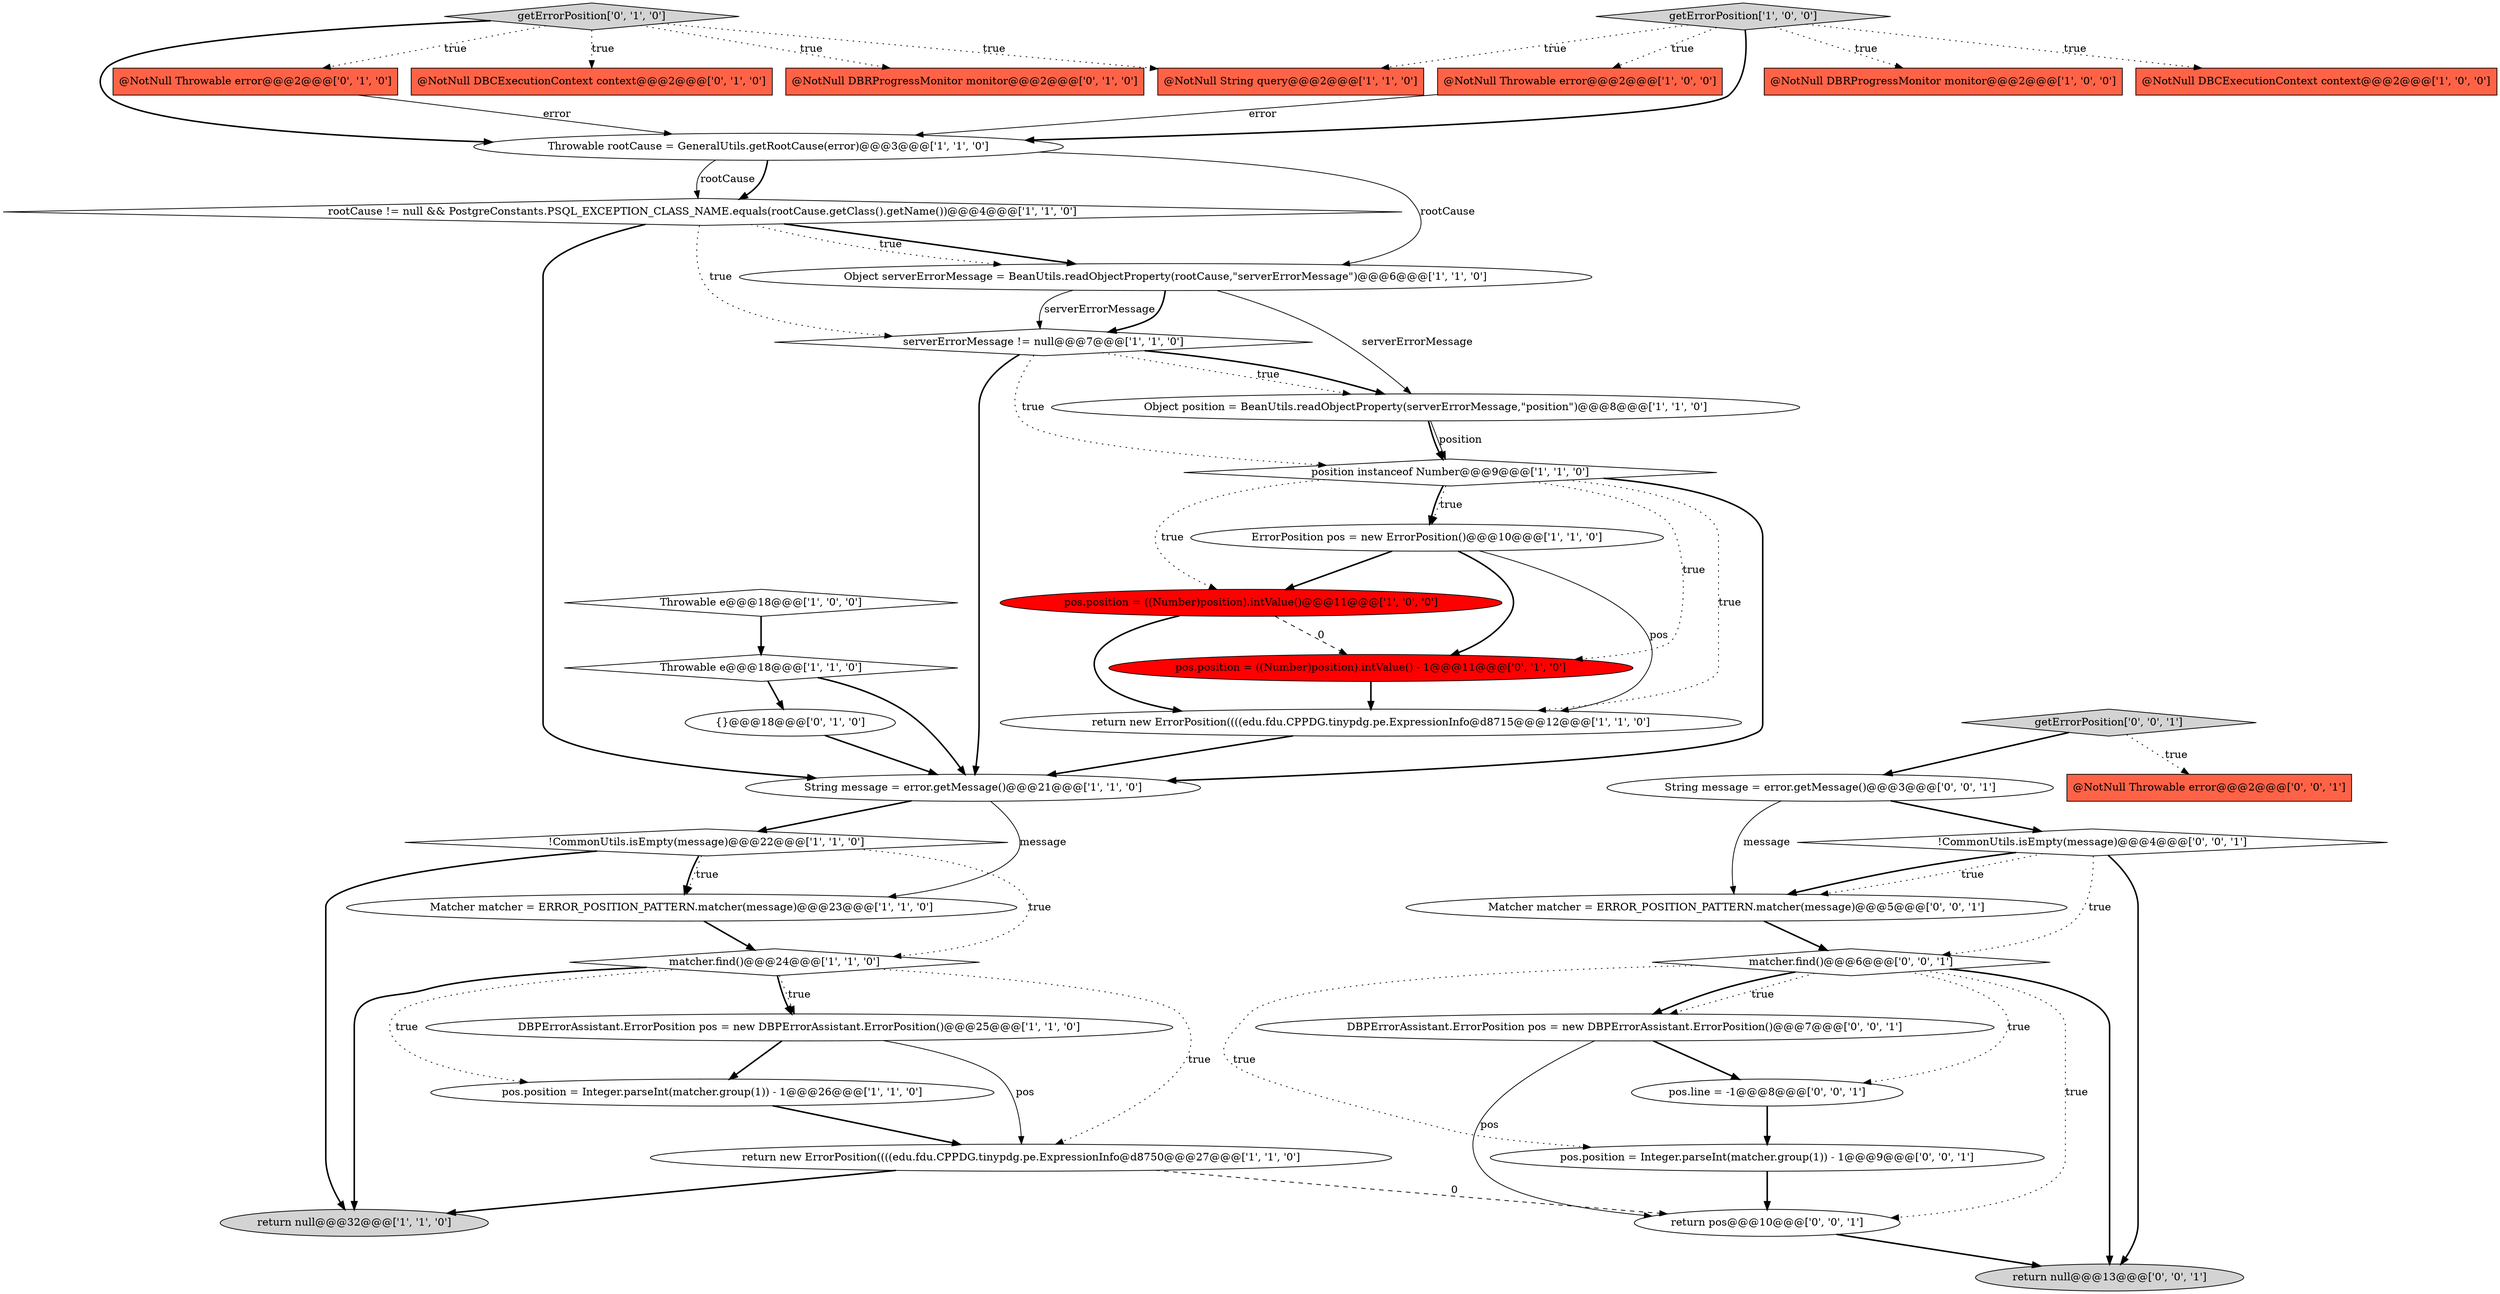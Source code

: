 digraph {
2 [style = filled, label = "String message = error.getMessage()@@@21@@@['1', '1', '0']", fillcolor = white, shape = ellipse image = "AAA0AAABBB1BBB"];
29 [style = filled, label = "getErrorPosition['0', '1', '0']", fillcolor = lightgray, shape = diamond image = "AAA0AAABBB2BBB"];
0 [style = filled, label = "@NotNull DBRProgressMonitor monitor@@@2@@@['1', '0', '0']", fillcolor = tomato, shape = box image = "AAA0AAABBB1BBB"];
24 [style = filled, label = "@NotNull DBCExecutionContext context@@@2@@@['0', '1', '0']", fillcolor = tomato, shape = box image = "AAA0AAABBB2BBB"];
6 [style = filled, label = "return new ErrorPosition((((edu.fdu.CPPDG.tinypdg.pe.ExpressionInfo@d8750@@@27@@@['1', '1', '0']", fillcolor = white, shape = ellipse image = "AAA0AAABBB1BBB"];
4 [style = filled, label = "DBPErrorAssistant.ErrorPosition pos = new DBPErrorAssistant.ErrorPosition()@@@25@@@['1', '1', '0']", fillcolor = white, shape = ellipse image = "AAA0AAABBB1BBB"];
21 [style = filled, label = "matcher.find()@@@24@@@['1', '1', '0']", fillcolor = white, shape = diamond image = "AAA0AAABBB1BBB"];
36 [style = filled, label = "return pos@@@10@@@['0', '0', '1']", fillcolor = white, shape = ellipse image = "AAA0AAABBB3BBB"];
37 [style = filled, label = "return null@@@13@@@['0', '0', '1']", fillcolor = lightgray, shape = ellipse image = "AAA0AAABBB3BBB"];
40 [style = filled, label = "matcher.find()@@@6@@@['0', '0', '1']", fillcolor = white, shape = diamond image = "AAA0AAABBB3BBB"];
34 [style = filled, label = "DBPErrorAssistant.ErrorPosition pos = new DBPErrorAssistant.ErrorPosition()@@@7@@@['0', '0', '1']", fillcolor = white, shape = ellipse image = "AAA0AAABBB3BBB"];
39 [style = filled, label = "Matcher matcher = ERROR_POSITION_PATTERN.matcher(message)@@@5@@@['0', '0', '1']", fillcolor = white, shape = ellipse image = "AAA0AAABBB3BBB"];
22 [style = filled, label = "@NotNull String query@@@2@@@['1', '1', '0']", fillcolor = tomato, shape = box image = "AAA0AAABBB1BBB"];
14 [style = filled, label = "pos.position = ((Number)position).intValue()@@@11@@@['1', '0', '0']", fillcolor = red, shape = ellipse image = "AAA1AAABBB1BBB"];
20 [style = filled, label = "Object serverErrorMessage = BeanUtils.readObjectProperty(rootCause,\"serverErrorMessage\")@@@6@@@['1', '1', '0']", fillcolor = white, shape = ellipse image = "AAA0AAABBB1BBB"];
33 [style = filled, label = "pos.line = -1@@@8@@@['0', '0', '1']", fillcolor = white, shape = ellipse image = "AAA0AAABBB3BBB"];
8 [style = filled, label = "ErrorPosition pos = new ErrorPosition()@@@10@@@['1', '1', '0']", fillcolor = white, shape = ellipse image = "AAA0AAABBB1BBB"];
3 [style = filled, label = "Throwable e@@@18@@@['1', '0', '0']", fillcolor = white, shape = diamond image = "AAA0AAABBB1BBB"];
16 [style = filled, label = "@NotNull Throwable error@@@2@@@['1', '0', '0']", fillcolor = tomato, shape = box image = "AAA0AAABBB1BBB"];
10 [style = filled, label = "Matcher matcher = ERROR_POSITION_PATTERN.matcher(message)@@@23@@@['1', '1', '0']", fillcolor = white, shape = ellipse image = "AAA0AAABBB1BBB"];
17 [style = filled, label = "Object position = BeanUtils.readObjectProperty(serverErrorMessage,\"position\")@@@8@@@['1', '1', '0']", fillcolor = white, shape = ellipse image = "AAA0AAABBB1BBB"];
13 [style = filled, label = "@NotNull DBCExecutionContext context@@@2@@@['1', '0', '0']", fillcolor = tomato, shape = box image = "AAA0AAABBB1BBB"];
12 [style = filled, label = "serverErrorMessage != null@@@7@@@['1', '1', '0']", fillcolor = white, shape = diamond image = "AAA0AAABBB1BBB"];
18 [style = filled, label = "pos.position = Integer.parseInt(matcher.group(1)) - 1@@@26@@@['1', '1', '0']", fillcolor = white, shape = ellipse image = "AAA0AAABBB1BBB"];
30 [style = filled, label = "@NotNull Throwable error@@@2@@@['0', '0', '1']", fillcolor = tomato, shape = box image = "AAA0AAABBB3BBB"];
5 [style = filled, label = "!CommonUtils.isEmpty(message)@@@22@@@['1', '1', '0']", fillcolor = white, shape = diamond image = "AAA0AAABBB1BBB"];
11 [style = filled, label = "rootCause != null && PostgreConstants.PSQL_EXCEPTION_CLASS_NAME.equals(rootCause.getClass().getName())@@@4@@@['1', '1', '0']", fillcolor = white, shape = diamond image = "AAA0AAABBB1BBB"];
15 [style = filled, label = "getErrorPosition['1', '0', '0']", fillcolor = lightgray, shape = diamond image = "AAA0AAABBB1BBB"];
1 [style = filled, label = "return new ErrorPosition((((edu.fdu.CPPDG.tinypdg.pe.ExpressionInfo@d8715@@@12@@@['1', '1', '0']", fillcolor = white, shape = ellipse image = "AAA0AAABBB1BBB"];
35 [style = filled, label = "getErrorPosition['0', '0', '1']", fillcolor = lightgray, shape = diamond image = "AAA0AAABBB3BBB"];
25 [style = filled, label = "{}@@@18@@@['0', '1', '0']", fillcolor = white, shape = ellipse image = "AAA0AAABBB2BBB"];
31 [style = filled, label = "String message = error.getMessage()@@@3@@@['0', '0', '1']", fillcolor = white, shape = ellipse image = "AAA0AAABBB3BBB"];
23 [style = filled, label = "return null@@@32@@@['1', '1', '0']", fillcolor = lightgray, shape = ellipse image = "AAA0AAABBB1BBB"];
38 [style = filled, label = "pos.position = Integer.parseInt(matcher.group(1)) - 1@@@9@@@['0', '0', '1']", fillcolor = white, shape = ellipse image = "AAA0AAABBB3BBB"];
26 [style = filled, label = "@NotNull DBRProgressMonitor monitor@@@2@@@['0', '1', '0']", fillcolor = tomato, shape = box image = "AAA0AAABBB2BBB"];
9 [style = filled, label = "Throwable e@@@18@@@['1', '1', '0']", fillcolor = white, shape = diamond image = "AAA0AAABBB1BBB"];
7 [style = filled, label = "Throwable rootCause = GeneralUtils.getRootCause(error)@@@3@@@['1', '1', '0']", fillcolor = white, shape = ellipse image = "AAA0AAABBB1BBB"];
28 [style = filled, label = "@NotNull Throwable error@@@2@@@['0', '1', '0']", fillcolor = tomato, shape = box image = "AAA0AAABBB2BBB"];
27 [style = filled, label = "pos.position = ((Number)position).intValue() - 1@@@11@@@['0', '1', '0']", fillcolor = red, shape = ellipse image = "AAA1AAABBB2BBB"];
32 [style = filled, label = "!CommonUtils.isEmpty(message)@@@4@@@['0', '0', '1']", fillcolor = white, shape = diamond image = "AAA0AAABBB3BBB"];
19 [style = filled, label = "position instanceof Number@@@9@@@['1', '1', '0']", fillcolor = white, shape = diamond image = "AAA0AAABBB1BBB"];
7->20 [style = solid, label="rootCause"];
11->20 [style = bold, label=""];
5->10 [style = bold, label=""];
35->31 [style = bold, label=""];
12->17 [style = dotted, label="true"];
19->14 [style = dotted, label="true"];
28->7 [style = solid, label="error"];
7->11 [style = bold, label=""];
27->1 [style = bold, label=""];
19->1 [style = dotted, label="true"];
32->37 [style = bold, label=""];
40->34 [style = dotted, label="true"];
15->7 [style = bold, label=""];
40->33 [style = dotted, label="true"];
5->23 [style = bold, label=""];
32->39 [style = dotted, label="true"];
4->6 [style = solid, label="pos"];
9->2 [style = bold, label=""];
21->18 [style = dotted, label="true"];
17->19 [style = solid, label="position"];
20->17 [style = solid, label="serverErrorMessage"];
6->23 [style = bold, label=""];
31->32 [style = bold, label=""];
5->10 [style = dotted, label="true"];
11->12 [style = dotted, label="true"];
12->17 [style = bold, label=""];
34->33 [style = bold, label=""];
8->14 [style = bold, label=""];
20->12 [style = solid, label="serverErrorMessage"];
38->36 [style = bold, label=""];
15->22 [style = dotted, label="true"];
4->18 [style = bold, label=""];
19->27 [style = dotted, label="true"];
40->38 [style = dotted, label="true"];
19->2 [style = bold, label=""];
10->21 [style = bold, label=""];
40->34 [style = bold, label=""];
32->40 [style = dotted, label="true"];
15->16 [style = dotted, label="true"];
40->36 [style = dotted, label="true"];
14->27 [style = dashed, label="0"];
15->0 [style = dotted, label="true"];
29->26 [style = dotted, label="true"];
34->36 [style = solid, label="pos"];
21->4 [style = dotted, label="true"];
17->19 [style = bold, label=""];
11->2 [style = bold, label=""];
19->8 [style = bold, label=""];
14->1 [style = bold, label=""];
25->2 [style = bold, label=""];
19->8 [style = dotted, label="true"];
21->6 [style = dotted, label="true"];
15->13 [style = dotted, label="true"];
35->30 [style = dotted, label="true"];
3->9 [style = bold, label=""];
29->22 [style = dotted, label="true"];
11->20 [style = dotted, label="true"];
12->2 [style = bold, label=""];
29->28 [style = dotted, label="true"];
7->11 [style = solid, label="rootCause"];
18->6 [style = bold, label=""];
12->19 [style = dotted, label="true"];
39->40 [style = bold, label=""];
6->36 [style = dashed, label="0"];
9->25 [style = bold, label=""];
20->12 [style = bold, label=""];
16->7 [style = solid, label="error"];
29->7 [style = bold, label=""];
2->10 [style = solid, label="message"];
33->38 [style = bold, label=""];
5->21 [style = dotted, label="true"];
32->39 [style = bold, label=""];
1->2 [style = bold, label=""];
36->37 [style = bold, label=""];
8->1 [style = solid, label="pos"];
31->39 [style = solid, label="message"];
8->27 [style = bold, label=""];
29->24 [style = dotted, label="true"];
40->37 [style = bold, label=""];
2->5 [style = bold, label=""];
21->4 [style = bold, label=""];
21->23 [style = bold, label=""];
}
